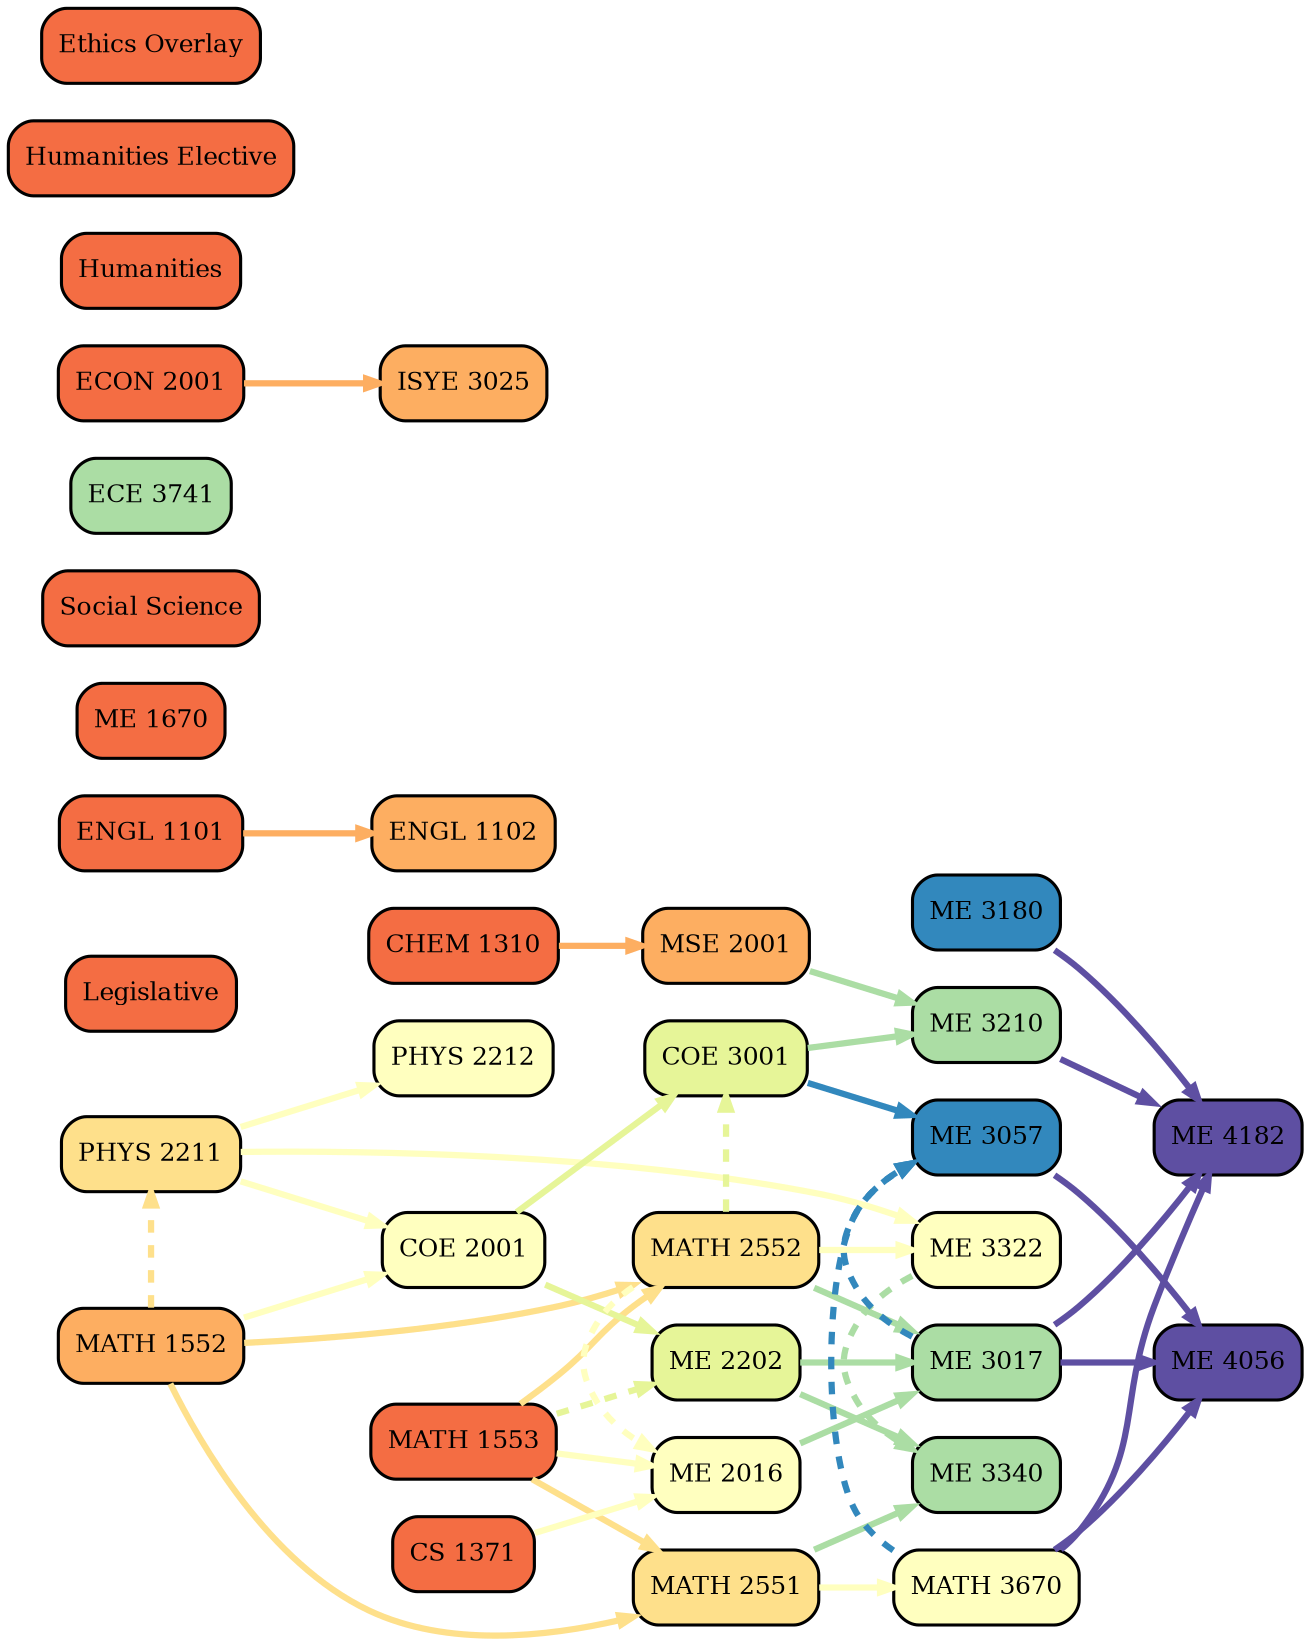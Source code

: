 digraph Curriculum {
	node [color=black colorscheme=spectral11 fontsize=12 penwidth=1.5 shape=box style="rounded, filled, radial"]
	edge [arrowsize=0.65 colorscheme=spectral11 penwidth=3]
	rankdir=LR
	bgcolor=transparent
	"CHEM 1310" [fillcolor=3]
	"MATH 1553" [fillcolor=3]
	Legislative [fillcolor=3]
	"ENGL 1101" [fillcolor=3]
	"PHYS 2211" [fillcolor=5]
	"MATH 1552" -> "PHYS 2211" [color=5 constraint=false style=dashed]
	"MATH 1552" [fillcolor=4]
	"CS 1371" [fillcolor=3]
	"ME 1670" [fillcolor=3]
	"ENGL 1102" [fillcolor=4]
	"ENGL 1101" -> "ENGL 1102" [color=4 style=solid]
	"PHYS 2212" [fillcolor=6]
	"PHYS 2211" -> "PHYS 2212" [color=6 style=solid]
	"MATH 2551" [fillcolor=5]
	"MATH 1552" -> "MATH 2551" [color=5 style=solid]
	"MATH 1553" -> "MATH 2551" [color=5 style=solid]
	"MSE 2001" [fillcolor=4]
	"CHEM 1310" -> "MSE 2001" [color=4 style=solid]
	"COE 2001" [fillcolor=6]
	"MATH 1552" -> "COE 2001" [color=6 style=solid]
	"PHYS 2211" -> "COE 2001" [color=6 style=solid]
	"MATH 2552" [fillcolor=5]
	"MATH 1552" -> "MATH 2552" [color=5 style=solid]
	"MATH 1553" -> "MATH 2552" [color=5 style=solid]
	"ME 2016" [fillcolor=6]
	"MATH 1553" -> "ME 2016" [color=6 style=solid]
	"MATH 2552" -> "ME 2016" [color=6 constraint=false style=dashed]
	"CS 1371" -> "ME 2016" [color=6 style=solid]
	"ME 2202" [fillcolor=7]
	"COE 2001" -> "ME 2202" [color=7 style=solid]
	"MATH 1553" -> "ME 2202" [color=7 constraint=false style=dashed]
	"Social Science" [fillcolor=3]
	"ECE 3741" [fillcolor=8]
	"COE 3001" [fillcolor=7]
	"COE 2001" -> "COE 3001" [color=7 style=solid]
	"MATH 2552" -> "COE 3001" [color=7 constraint=false style=dashed]
	"ME 3322" [fillcolor=6]
	"PHYS 2211" -> "ME 3322" [color=6 style=solid]
	"MATH 2552" -> "ME 3322" [color=6 style=solid]
	"ME 3340" [fillcolor=8]
	"ME 2202" -> "ME 3340" [color=8 style=solid]
	"MATH 2551" -> "ME 3340" [color=8 style=solid]
	"ME 3322" -> "ME 3340" [color=8 constraint=false style=dashed]
	"ECON 2001" [fillcolor=3]
	Humanities [fillcolor=3]
	"ME 3017" [fillcolor=8]
	"ME 2202" -> "ME 3017" [color=8 style=solid]
	"ME 2016" -> "ME 3017" [color=8 style=solid]
	"MATH 2552" -> "ME 3017" [color=8 style=solid]
	"ME 3057" [fillcolor=10]
	"COE 3001" -> "ME 3057" [color=10 style=solid]
	"ME 3017" -> "ME 3057" [color=10 constraint=false style=dashed]
	"MATH 3670" -> "ME 3057" [color=10 constraint=false style=dashed]
	"ISYE 3025" [fillcolor=4]
	"ECON 2001" -> "ISYE 3025" [color=4 style=solid]
	"MATH 3670" [fillcolor=6]
	"MATH 2551" -> "MATH 3670" [color=6 style=solid]
	"ME 3180" [fillcolor=10]
	"ME 3210" [fillcolor=8]
	"MSE 2001" -> "ME 3210" [color=8 style=solid]
	"COE 3001" -> "ME 3210" [color=8 style=solid]
	"ME 4056" [fillcolor=11]
	"ME 3057" -> "ME 4056" [color=11 style=solid]
	"ME 3017" -> "ME 4056" [color=11 style=solid]
	"MATH 3670" -> "ME 4056" [color=11 style=solid]
	"ME 4182" [fillcolor=11]
	"ME 3210" -> "ME 4182" [color=11 style=solid]
	"ME 3180" -> "ME 4182" [color=11 style=solid]
	"ME 3017" -> "ME 4182" [color=11 style=solid]
	"MATH 3670" -> "ME 4182" [color=11 style=solid]
	"Humanities Elective" [fillcolor=3]
	"Ethics Overlay" [fillcolor=3]
}
